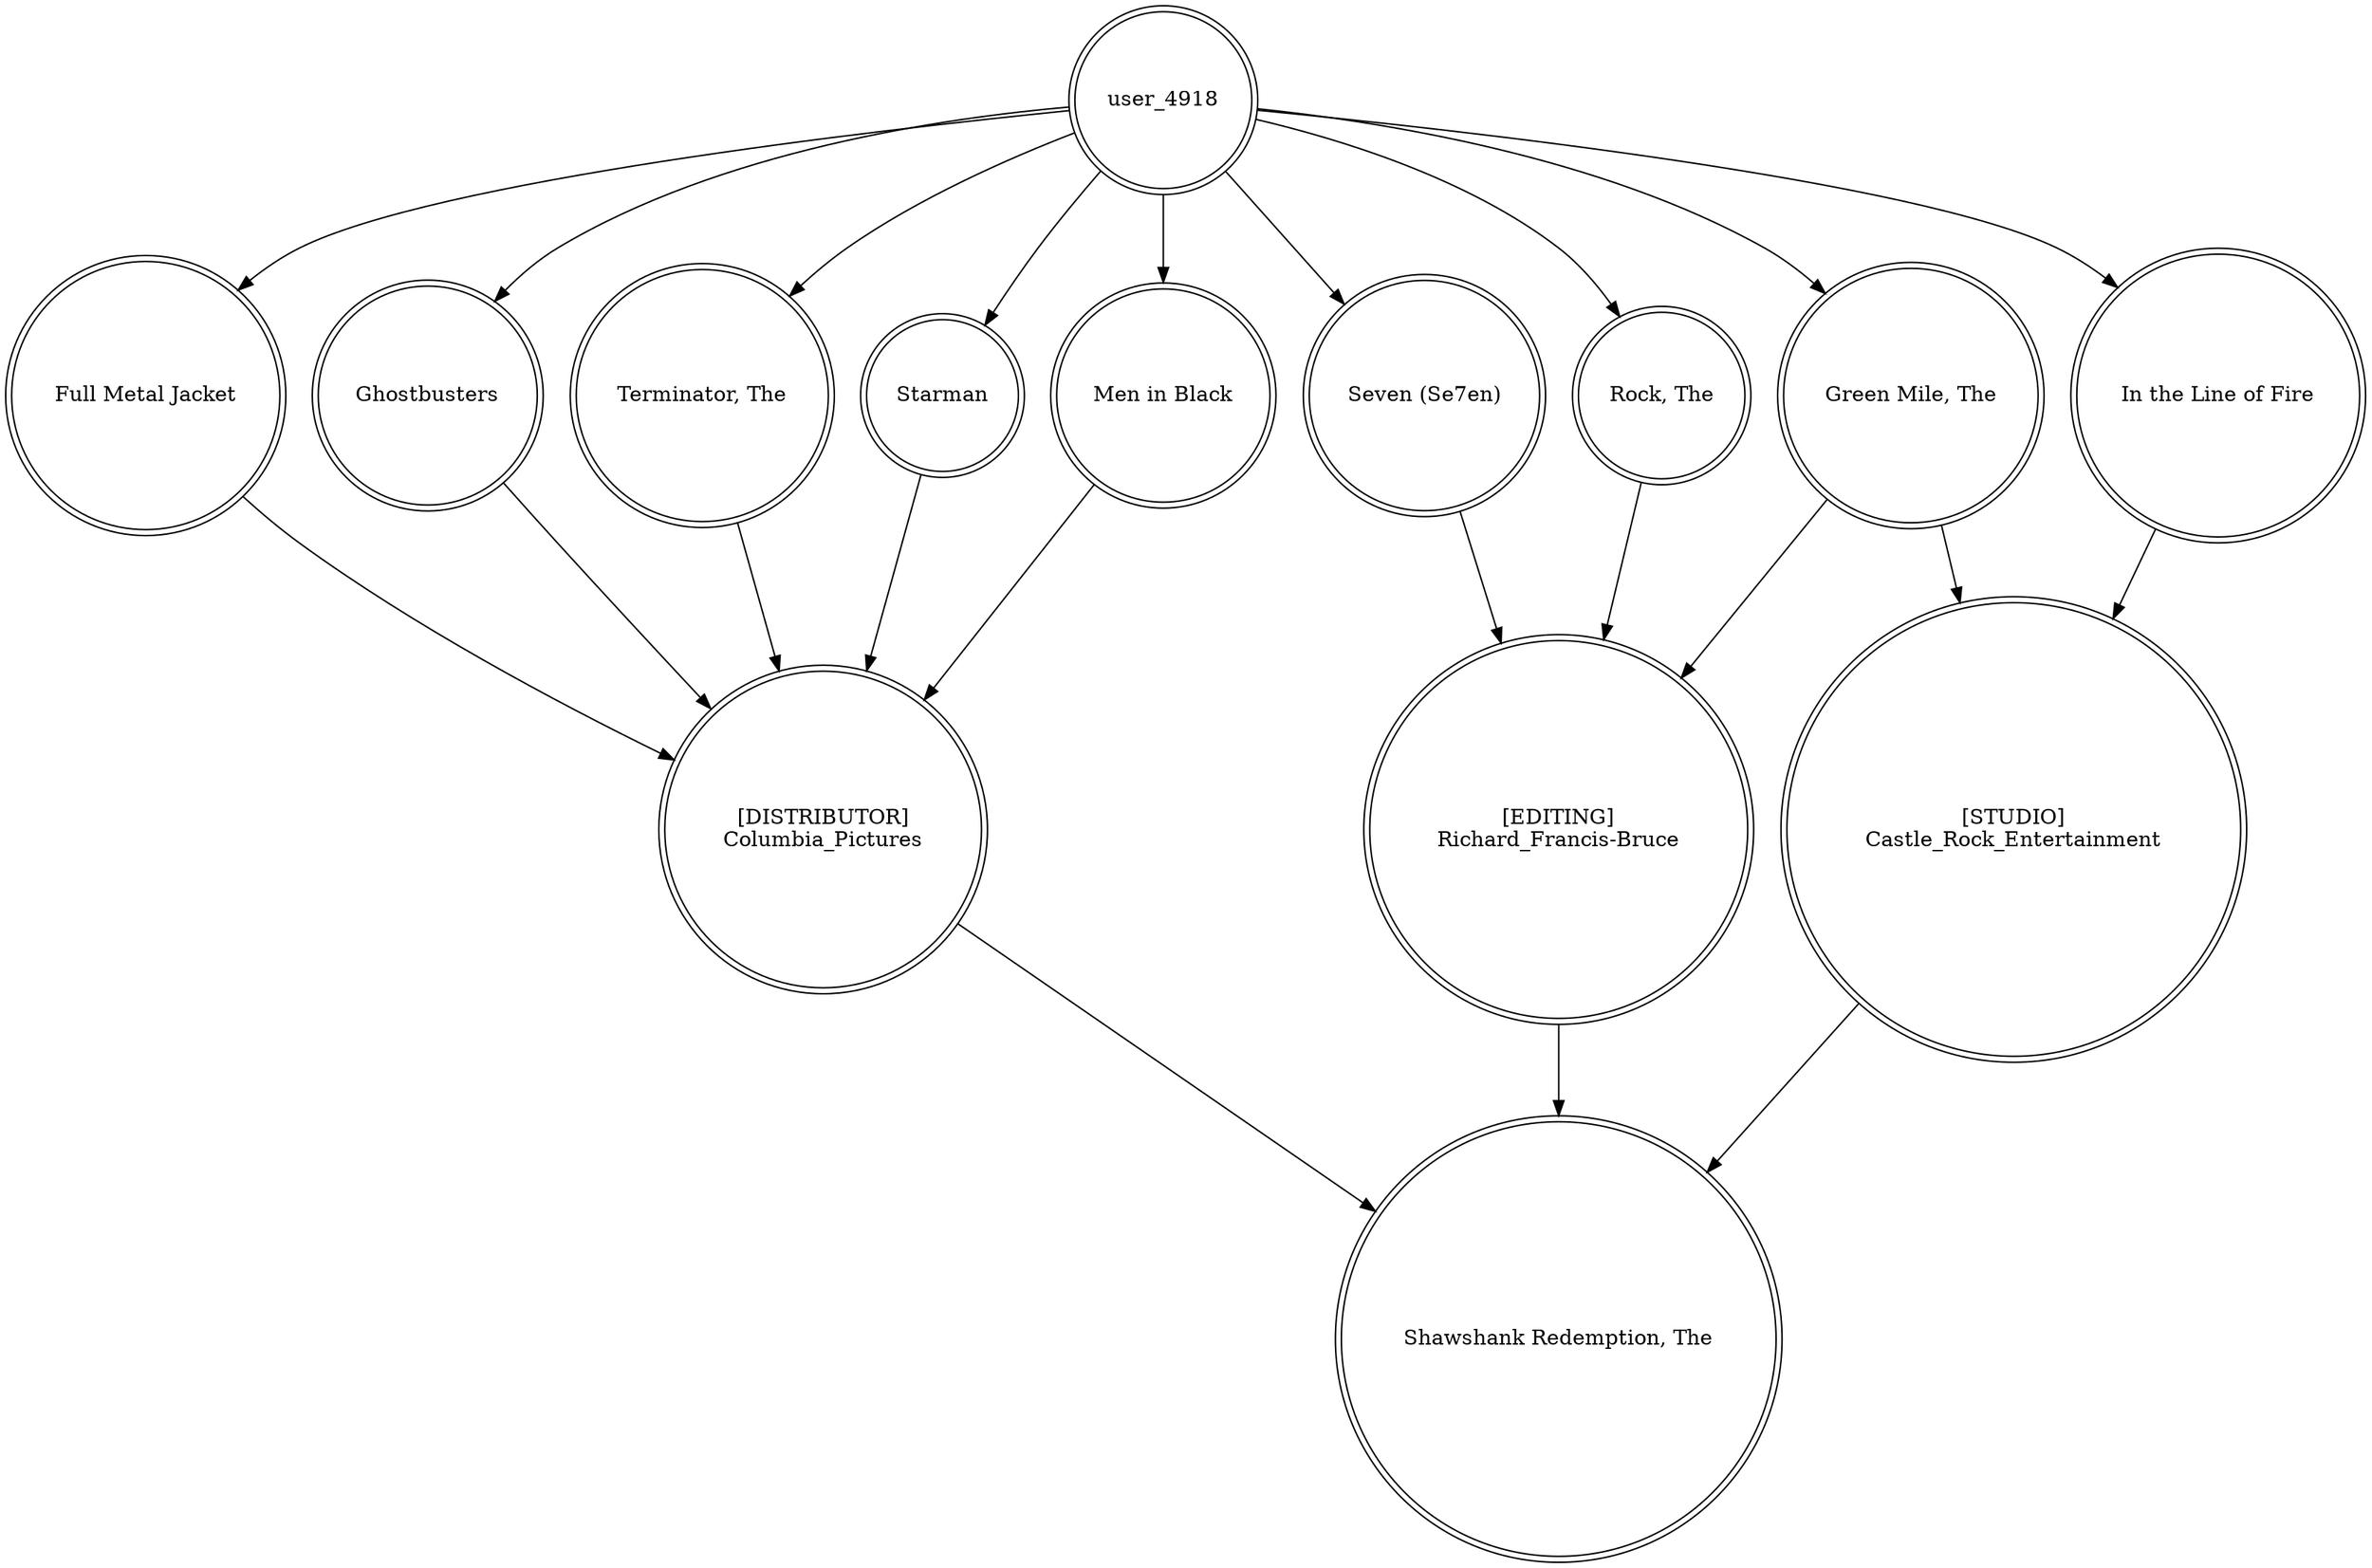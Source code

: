digraph finite_state_machine {
	node [shape=doublecircle]
	user_4918 -> "Full Metal Jacket"
	Ghostbusters -> "[DISTRIBUTOR]
Columbia_Pictures"
	"[EDITING]
Richard_Francis-Bruce" -> "Shawshank Redemption, The"
	"[STUDIO]
Castle_Rock_Entertainment" -> "Shawshank Redemption, The"
	"Terminator, The" -> "[DISTRIBUTOR]
Columbia_Pictures"
	Starman -> "[DISTRIBUTOR]
Columbia_Pictures"
	"Seven (Se7en)" -> "[EDITING]
Richard_Francis-Bruce"
	user_4918 -> Ghostbusters
	"Men in Black" -> "[DISTRIBUTOR]
Columbia_Pictures"
	user_4918 -> Starman
	"Green Mile, The" -> "[STUDIO]
Castle_Rock_Entertainment"
	user_4918 -> "Terminator, The"
	"Green Mile, The" -> "[EDITING]
Richard_Francis-Bruce"
	"Full Metal Jacket" -> "[DISTRIBUTOR]
Columbia_Pictures"
	"[DISTRIBUTOR]
Columbia_Pictures" -> "Shawshank Redemption, The"
	user_4918 -> "Seven (Se7en)"
	user_4918 -> "Green Mile, The"
	"Rock, The" -> "[EDITING]
Richard_Francis-Bruce"
	user_4918 -> "Rock, The"
	user_4918 -> "Men in Black"
	"In the Line of Fire" -> "[STUDIO]
Castle_Rock_Entertainment"
	user_4918 -> "In the Line of Fire"
}
